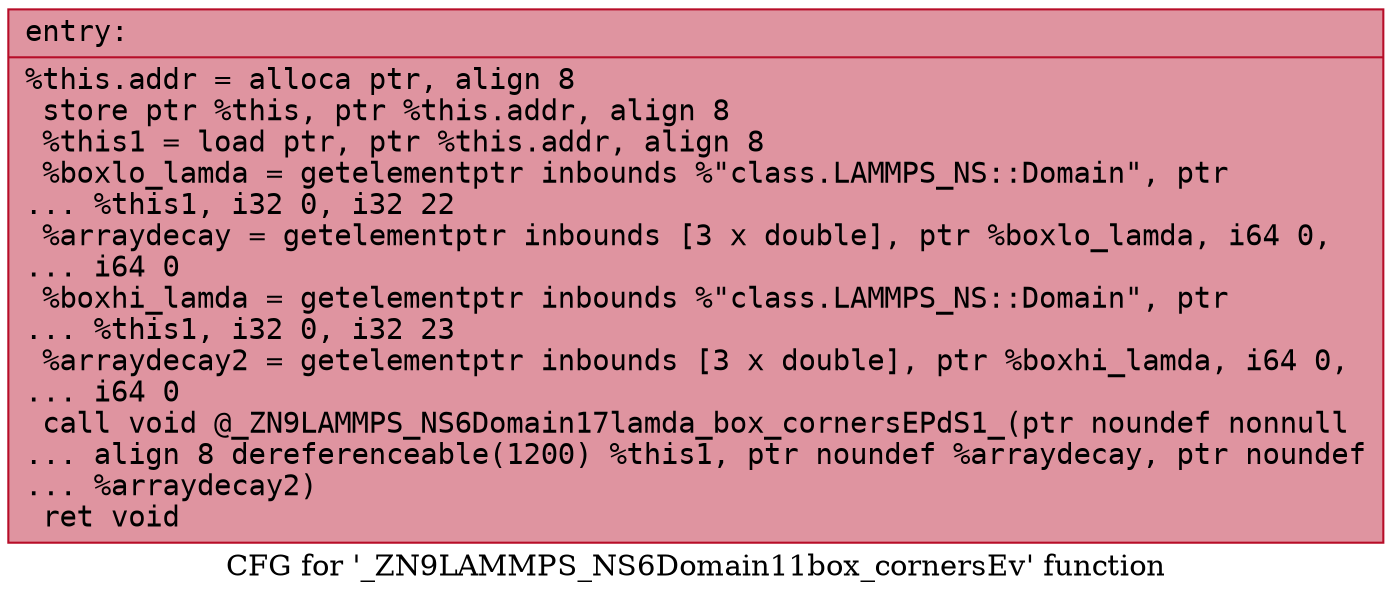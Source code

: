 digraph "CFG for '_ZN9LAMMPS_NS6Domain11box_cornersEv' function" {
	label="CFG for '_ZN9LAMMPS_NS6Domain11box_cornersEv' function";

	Node0x561837e70820 [shape=record,color="#b70d28ff", style=filled, fillcolor="#b70d2870" fontname="Courier",label="{entry:\l|  %this.addr = alloca ptr, align 8\l  store ptr %this, ptr %this.addr, align 8\l  %this1 = load ptr, ptr %this.addr, align 8\l  %boxlo_lamda = getelementptr inbounds %\"class.LAMMPS_NS::Domain\", ptr\l... %this1, i32 0, i32 22\l  %arraydecay = getelementptr inbounds [3 x double], ptr %boxlo_lamda, i64 0,\l... i64 0\l  %boxhi_lamda = getelementptr inbounds %\"class.LAMMPS_NS::Domain\", ptr\l... %this1, i32 0, i32 23\l  %arraydecay2 = getelementptr inbounds [3 x double], ptr %boxhi_lamda, i64 0,\l... i64 0\l  call void @_ZN9LAMMPS_NS6Domain17lamda_box_cornersEPdS1_(ptr noundef nonnull\l... align 8 dereferenceable(1200) %this1, ptr noundef %arraydecay, ptr noundef\l... %arraydecay2)\l  ret void\l}"];
}

